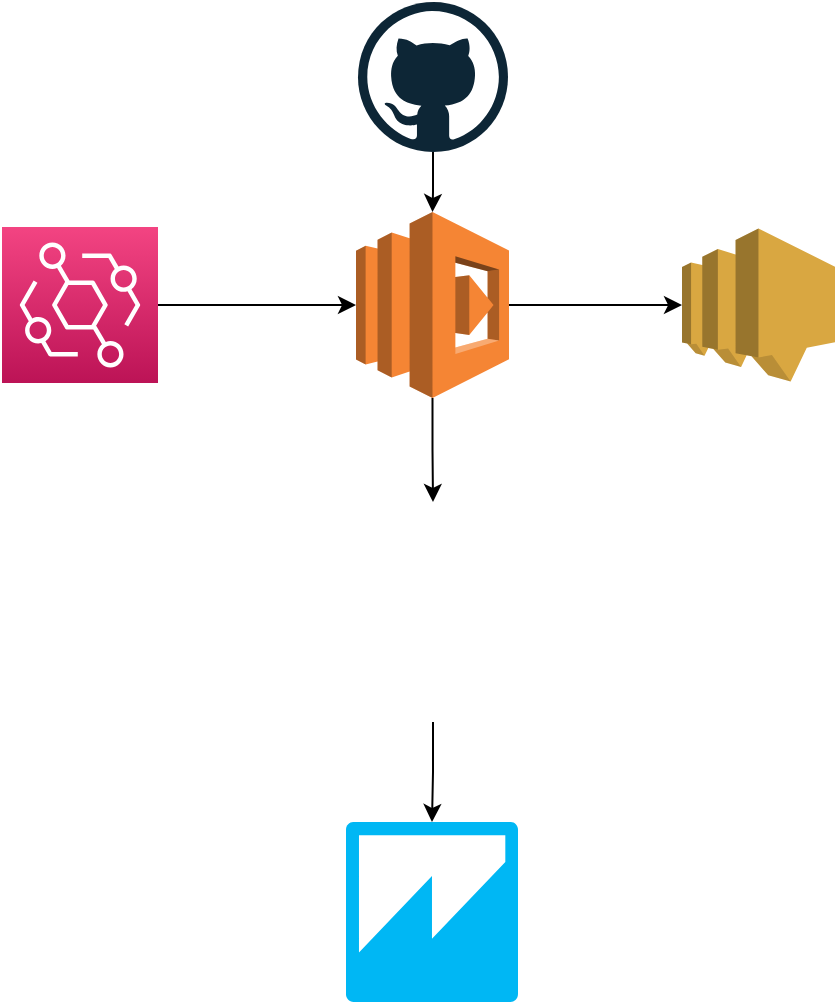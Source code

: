 <mxfile version="13.7.3" type="github"><diagram id="Felh3LRFL_fAleJI62fP" name="Page-1"><mxGraphModel dx="1186" dy="724" grid="1" gridSize="10" guides="1" tooltips="1" connect="1" arrows="1" fold="1" page="1" pageScale="1" pageWidth="850" pageHeight="1100" math="0" shadow="0"><root><mxCell id="0"/><mxCell id="1" parent="0"/><mxCell id="cEWUt8K8MkGyj56BWsrV-8" value="" style="edgeStyle=orthogonalEdgeStyle;rounded=0;orthogonalLoop=1;jettySize=auto;html=1;" edge="1" parent="1" source="cEWUt8K8MkGyj56BWsrV-1" target="cEWUt8K8MkGyj56BWsrV-6"><mxGeometry relative="1" as="geometry"/></mxCell><mxCell id="cEWUt8K8MkGyj56BWsrV-1" value="" style="dashed=0;outlineConnect=0;html=1;align=center;labelPosition=center;verticalLabelPosition=bottom;verticalAlign=top;shape=mxgraph.weblogos.github" vertex="1" parent="1"><mxGeometry x="388" width="75" height="75" as="geometry"/></mxCell><mxCell id="cEWUt8K8MkGyj56BWsrV-12" value="" style="edgeStyle=orthogonalEdgeStyle;rounded=0;orthogonalLoop=1;jettySize=auto;html=1;" edge="1" parent="1" source="cEWUt8K8MkGyj56BWsrV-3" target="cEWUt8K8MkGyj56BWsrV-6"><mxGeometry relative="1" as="geometry"/></mxCell><mxCell id="cEWUt8K8MkGyj56BWsrV-3" value="" style="outlineConnect=0;fontColor=#232F3E;gradientColor=#F34482;gradientDirection=north;fillColor=#BC1356;strokeColor=#ffffff;dashed=0;verticalLabelPosition=bottom;verticalAlign=top;align=center;html=1;fontSize=12;fontStyle=0;aspect=fixed;shape=mxgraph.aws4.resourceIcon;resIcon=mxgraph.aws4.eventbridge;" vertex="1" parent="1"><mxGeometry x="210" y="112.5" width="78" height="78" as="geometry"/></mxCell><mxCell id="cEWUt8K8MkGyj56BWsrV-15" value="" style="edgeStyle=orthogonalEdgeStyle;rounded=0;orthogonalLoop=1;jettySize=auto;html=1;" edge="1" parent="1" source="cEWUt8K8MkGyj56BWsrV-6" target="cEWUt8K8MkGyj56BWsrV-13"><mxGeometry relative="1" as="geometry"/></mxCell><mxCell id="cEWUt8K8MkGyj56BWsrV-16" value="" style="edgeStyle=orthogonalEdgeStyle;rounded=0;orthogonalLoop=1;jettySize=auto;html=1;" edge="1" parent="1" source="cEWUt8K8MkGyj56BWsrV-6" target="cEWUt8K8MkGyj56BWsrV-14"><mxGeometry relative="1" as="geometry"/></mxCell><mxCell id="cEWUt8K8MkGyj56BWsrV-6" value="" style="outlineConnect=0;dashed=0;verticalLabelPosition=bottom;verticalAlign=top;align=center;html=1;shape=mxgraph.aws3.lambda;fillColor=#F58534;gradientColor=none;" vertex="1" parent="1"><mxGeometry x="387" y="105" width="76.5" height="93" as="geometry"/></mxCell><mxCell id="cEWUt8K8MkGyj56BWsrV-13" value="" style="outlineConnect=0;dashed=0;verticalLabelPosition=bottom;verticalAlign=top;align=center;html=1;shape=mxgraph.aws3.sns;fillColor=#D9A741;gradientColor=none;" vertex="1" parent="1"><mxGeometry x="550" y="113.25" width="76.5" height="76.5" as="geometry"/></mxCell><mxCell id="cEWUt8K8MkGyj56BWsrV-18" value="" style="edgeStyle=orthogonalEdgeStyle;rounded=0;orthogonalLoop=1;jettySize=auto;html=1;" edge="1" parent="1" source="cEWUt8K8MkGyj56BWsrV-14" target="cEWUt8K8MkGyj56BWsrV-17"><mxGeometry relative="1" as="geometry"/></mxCell><mxCell id="cEWUt8K8MkGyj56BWsrV-14" value="" style="shape=image;html=1;verticalAlign=top;verticalLabelPosition=bottom;labelBackgroundColor=#ffffff;imageAspect=0;aspect=fixed;image=https://cdn4.iconfinder.com/data/icons/logos-brands-5/24/postgresql-128.png" vertex="1" parent="1"><mxGeometry x="370.5" y="250" width="110" height="110" as="geometry"/></mxCell><mxCell id="cEWUt8K8MkGyj56BWsrV-17" value="" style="outlineConnect=0;dashed=0;verticalLabelPosition=bottom;verticalAlign=top;align=center;html=1;shape=mxgraph.aws3.quicksight;fillColor=#00B7F4;gradientColor=none;" vertex="1" parent="1"><mxGeometry x="382" y="410" width="86" height="90" as="geometry"/></mxCell></root></mxGraphModel></diagram></mxfile>